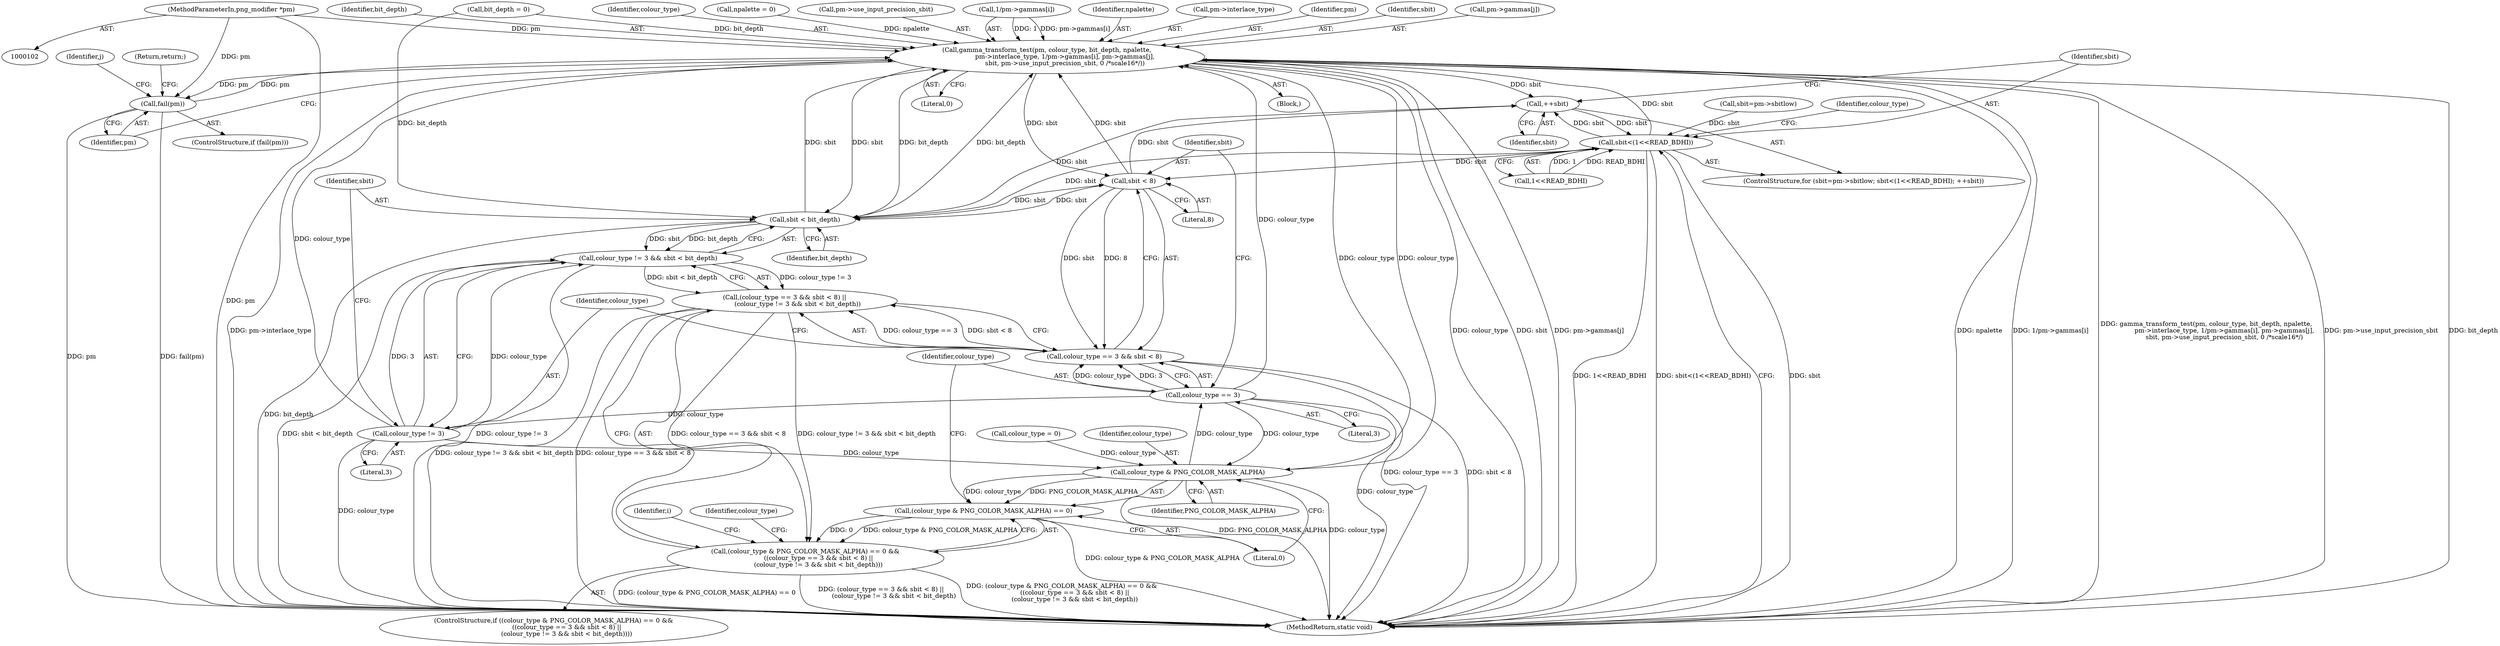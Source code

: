 digraph "0_Android_9d4853418ab2f754c2b63e091c29c5529b8b86ca_114@pointer" {
"1000103" [label="(MethodParameterIn,png_modifier *pm)"];
"1000199" [label="(Call,gamma_transform_test(pm, colour_type, bit_depth, npalette,\n                  pm->interlace_type, 1/pm->gammas[i], pm->gammas[j],\n                  sbit, pm->use_input_precision_sbit, 0 /*scale16*/))"];
"1000117" [label="(Call,++sbit)"];
"1000112" [label="(Call,sbit<(1<<READ_BDHI))"];
"1000158" [label="(Call,sbit < 8)"];
"1000154" [label="(Call,colour_type == 3 && sbit < 8)"];
"1000153" [label="(Call,(colour_type == 3 && sbit < 8) ||\n             (colour_type != 3 && sbit < bit_depth))"];
"1000147" [label="(Call,(colour_type & PNG_COLOR_MASK_ALPHA) == 0 &&\n             ((colour_type == 3 && sbit < 8) ||\n             (colour_type != 3 && sbit < bit_depth)))"];
"1000165" [label="(Call,sbit < bit_depth)"];
"1000161" [label="(Call,colour_type != 3 && sbit < bit_depth)"];
"1000149" [label="(Call,colour_type & PNG_COLOR_MASK_ALPHA)"];
"1000148" [label="(Call,(colour_type & PNG_COLOR_MASK_ALPHA) == 0)"];
"1000155" [label="(Call,colour_type == 3)"];
"1000162" [label="(Call,colour_type != 3)"];
"1000225" [label="(Call,fail(pm))"];
"1000158" [label="(Call,sbit < 8)"];
"1000198" [label="(Block,)"];
"1000172" [label="(Identifier,i)"];
"1000163" [label="(Identifier,colour_type)"];
"1000199" [label="(Call,gamma_transform_test(pm, colour_type, bit_depth, npalette,\n                  pm->interlace_type, 1/pm->gammas[i], pm->gammas[j],\n                  sbit, pm->use_input_precision_sbit, 0 /*scale16*/))"];
"1000113" [label="(Identifier,sbit)"];
"1000227" [label="(Return,return;)"];
"1000106" [label="(ControlStructure,for (sbit=pm->sbitlow; sbit<(1<<READ_BDHI); ++sbit))"];
"1000160" [label="(Literal,8)"];
"1000200" [label="(Identifier,pm)"];
"1000146" [label="(ControlStructure,if ((colour_type & PNG_COLOR_MASK_ALPHA) == 0 &&\n             ((colour_type == 3 && sbit < 8) ||\n             (colour_type != 3 && sbit < bit_depth))))"];
"1000193" [label="(Identifier,j)"];
"1000122" [label="(Identifier,colour_type)"];
"1000150" [label="(Identifier,colour_type)"];
"1000147" [label="(Call,(colour_type & PNG_COLOR_MASK_ALPHA) == 0 &&\n             ((colour_type == 3 && sbit < 8) ||\n             (colour_type != 3 && sbit < bit_depth)))"];
"1000219" [label="(Identifier,sbit)"];
"1000156" [label="(Identifier,colour_type)"];
"1000118" [label="(Identifier,sbit)"];
"1000226" [label="(Identifier,pm)"];
"1000149" [label="(Call,colour_type & PNG_COLOR_MASK_ALPHA)"];
"1000214" [label="(Call,pm->gammas[j])"];
"1000155" [label="(Call,colour_type == 3)"];
"1000162" [label="(Call,colour_type != 3)"];
"1000165" [label="(Call,sbit < bit_depth)"];
"1000112" [label="(Call,sbit<(1<<READ_BDHI))"];
"1000151" [label="(Identifier,PNG_COLOR_MASK_ALPHA)"];
"1000135" [label="(Identifier,colour_type)"];
"1000202" [label="(Identifier,bit_depth)"];
"1000201" [label="(Identifier,colour_type)"];
"1000223" [label="(Literal,0)"];
"1000125" [label="(Call,bit_depth = 0)"];
"1000107" [label="(Call,sbit=pm->sbitlow)"];
"1000121" [label="(Call,colour_type = 0)"];
"1000152" [label="(Literal,0)"];
"1000153" [label="(Call,(colour_type == 3 && sbit < 8) ||\n             (colour_type != 3 && sbit < bit_depth))"];
"1000114" [label="(Call,1<<READ_BDHI)"];
"1000159" [label="(Identifier,sbit)"];
"1000103" [label="(MethodParameterIn,png_modifier *pm)"];
"1000161" [label="(Call,colour_type != 3 && sbit < bit_depth)"];
"1000224" [label="(ControlStructure,if (fail(pm)))"];
"1000166" [label="(Identifier,sbit)"];
"1000117" [label="(Call,++sbit)"];
"1000148" [label="(Call,(colour_type & PNG_COLOR_MASK_ALPHA) == 0)"];
"1000157" [label="(Literal,3)"];
"1000129" [label="(Call,npalette = 0)"];
"1000164" [label="(Literal,3)"];
"1000220" [label="(Call,pm->use_input_precision_sbit)"];
"1000207" [label="(Call,1/pm->gammas[i])"];
"1000203" [label="(Identifier,npalette)"];
"1000204" [label="(Call,pm->interlace_type)"];
"1000154" [label="(Call,colour_type == 3 && sbit < 8)"];
"1000225" [label="(Call,fail(pm))"];
"1000167" [label="(Identifier,bit_depth)"];
"1000228" [label="(MethodReturn,static void)"];
"1000103" -> "1000102"  [label="AST: "];
"1000103" -> "1000228"  [label="DDG: pm"];
"1000103" -> "1000199"  [label="DDG: pm"];
"1000103" -> "1000225"  [label="DDG: pm"];
"1000199" -> "1000198"  [label="AST: "];
"1000199" -> "1000223"  [label="CFG: "];
"1000200" -> "1000199"  [label="AST: "];
"1000201" -> "1000199"  [label="AST: "];
"1000202" -> "1000199"  [label="AST: "];
"1000203" -> "1000199"  [label="AST: "];
"1000204" -> "1000199"  [label="AST: "];
"1000207" -> "1000199"  [label="AST: "];
"1000214" -> "1000199"  [label="AST: "];
"1000219" -> "1000199"  [label="AST: "];
"1000220" -> "1000199"  [label="AST: "];
"1000223" -> "1000199"  [label="AST: "];
"1000226" -> "1000199"  [label="CFG: "];
"1000199" -> "1000228"  [label="DDG: colour_type"];
"1000199" -> "1000228"  [label="DDG: sbit"];
"1000199" -> "1000228"  [label="DDG: pm->gammas[j]"];
"1000199" -> "1000228"  [label="DDG: npalette"];
"1000199" -> "1000228"  [label="DDG: 1/pm->gammas[i]"];
"1000199" -> "1000228"  [label="DDG: gamma_transform_test(pm, colour_type, bit_depth, npalette,\n                  pm->interlace_type, 1/pm->gammas[i], pm->gammas[j],\n                  sbit, pm->use_input_precision_sbit, 0 /*scale16*/)"];
"1000199" -> "1000228"  [label="DDG: pm->use_input_precision_sbit"];
"1000199" -> "1000228"  [label="DDG: bit_depth"];
"1000199" -> "1000228"  [label="DDG: pm->interlace_type"];
"1000199" -> "1000117"  [label="DDG: sbit"];
"1000199" -> "1000149"  [label="DDG: colour_type"];
"1000199" -> "1000158"  [label="DDG: sbit"];
"1000199" -> "1000165"  [label="DDG: sbit"];
"1000199" -> "1000165"  [label="DDG: bit_depth"];
"1000225" -> "1000199"  [label="DDG: pm"];
"1000149" -> "1000199"  [label="DDG: colour_type"];
"1000155" -> "1000199"  [label="DDG: colour_type"];
"1000162" -> "1000199"  [label="DDG: colour_type"];
"1000125" -> "1000199"  [label="DDG: bit_depth"];
"1000165" -> "1000199"  [label="DDG: bit_depth"];
"1000165" -> "1000199"  [label="DDG: sbit"];
"1000129" -> "1000199"  [label="DDG: npalette"];
"1000207" -> "1000199"  [label="DDG: 1"];
"1000207" -> "1000199"  [label="DDG: pm->gammas[i]"];
"1000158" -> "1000199"  [label="DDG: sbit"];
"1000112" -> "1000199"  [label="DDG: sbit"];
"1000199" -> "1000225"  [label="DDG: pm"];
"1000117" -> "1000106"  [label="AST: "];
"1000117" -> "1000118"  [label="CFG: "];
"1000118" -> "1000117"  [label="AST: "];
"1000113" -> "1000117"  [label="CFG: "];
"1000117" -> "1000112"  [label="DDG: sbit"];
"1000158" -> "1000117"  [label="DDG: sbit"];
"1000165" -> "1000117"  [label="DDG: sbit"];
"1000112" -> "1000117"  [label="DDG: sbit"];
"1000112" -> "1000106"  [label="AST: "];
"1000112" -> "1000114"  [label="CFG: "];
"1000113" -> "1000112"  [label="AST: "];
"1000114" -> "1000112"  [label="AST: "];
"1000122" -> "1000112"  [label="CFG: "];
"1000228" -> "1000112"  [label="CFG: "];
"1000112" -> "1000228"  [label="DDG: sbit"];
"1000112" -> "1000228"  [label="DDG: 1<<READ_BDHI"];
"1000112" -> "1000228"  [label="DDG: sbit<(1<<READ_BDHI)"];
"1000107" -> "1000112"  [label="DDG: sbit"];
"1000114" -> "1000112"  [label="DDG: 1"];
"1000114" -> "1000112"  [label="DDG: READ_BDHI"];
"1000112" -> "1000158"  [label="DDG: sbit"];
"1000112" -> "1000165"  [label="DDG: sbit"];
"1000158" -> "1000154"  [label="AST: "];
"1000158" -> "1000160"  [label="CFG: "];
"1000159" -> "1000158"  [label="AST: "];
"1000160" -> "1000158"  [label="AST: "];
"1000154" -> "1000158"  [label="CFG: "];
"1000158" -> "1000154"  [label="DDG: sbit"];
"1000158" -> "1000154"  [label="DDG: 8"];
"1000165" -> "1000158"  [label="DDG: sbit"];
"1000158" -> "1000165"  [label="DDG: sbit"];
"1000154" -> "1000153"  [label="AST: "];
"1000154" -> "1000155"  [label="CFG: "];
"1000155" -> "1000154"  [label="AST: "];
"1000163" -> "1000154"  [label="CFG: "];
"1000153" -> "1000154"  [label="CFG: "];
"1000154" -> "1000228"  [label="DDG: colour_type == 3"];
"1000154" -> "1000228"  [label="DDG: sbit < 8"];
"1000154" -> "1000153"  [label="DDG: colour_type == 3"];
"1000154" -> "1000153"  [label="DDG: sbit < 8"];
"1000155" -> "1000154"  [label="DDG: colour_type"];
"1000155" -> "1000154"  [label="DDG: 3"];
"1000153" -> "1000147"  [label="AST: "];
"1000153" -> "1000161"  [label="CFG: "];
"1000161" -> "1000153"  [label="AST: "];
"1000147" -> "1000153"  [label="CFG: "];
"1000153" -> "1000228"  [label="DDG: colour_type == 3 && sbit < 8"];
"1000153" -> "1000228"  [label="DDG: colour_type != 3 && sbit < bit_depth"];
"1000153" -> "1000147"  [label="DDG: colour_type == 3 && sbit < 8"];
"1000153" -> "1000147"  [label="DDG: colour_type != 3 && sbit < bit_depth"];
"1000161" -> "1000153"  [label="DDG: colour_type != 3"];
"1000161" -> "1000153"  [label="DDG: sbit < bit_depth"];
"1000147" -> "1000146"  [label="AST: "];
"1000147" -> "1000148"  [label="CFG: "];
"1000148" -> "1000147"  [label="AST: "];
"1000135" -> "1000147"  [label="CFG: "];
"1000172" -> "1000147"  [label="CFG: "];
"1000147" -> "1000228"  [label="DDG: (colour_type & PNG_COLOR_MASK_ALPHA) == 0"];
"1000147" -> "1000228"  [label="DDG: (colour_type == 3 && sbit < 8) ||\n             (colour_type != 3 && sbit < bit_depth)"];
"1000147" -> "1000228"  [label="DDG: (colour_type & PNG_COLOR_MASK_ALPHA) == 0 &&\n             ((colour_type == 3 && sbit < 8) ||\n             (colour_type != 3 && sbit < bit_depth))"];
"1000148" -> "1000147"  [label="DDG: colour_type & PNG_COLOR_MASK_ALPHA"];
"1000148" -> "1000147"  [label="DDG: 0"];
"1000165" -> "1000161"  [label="AST: "];
"1000165" -> "1000167"  [label="CFG: "];
"1000166" -> "1000165"  [label="AST: "];
"1000167" -> "1000165"  [label="AST: "];
"1000161" -> "1000165"  [label="CFG: "];
"1000165" -> "1000228"  [label="DDG: bit_depth"];
"1000165" -> "1000161"  [label="DDG: sbit"];
"1000165" -> "1000161"  [label="DDG: bit_depth"];
"1000125" -> "1000165"  [label="DDG: bit_depth"];
"1000161" -> "1000162"  [label="CFG: "];
"1000162" -> "1000161"  [label="AST: "];
"1000161" -> "1000228"  [label="DDG: colour_type != 3"];
"1000161" -> "1000228"  [label="DDG: sbit < bit_depth"];
"1000162" -> "1000161"  [label="DDG: colour_type"];
"1000162" -> "1000161"  [label="DDG: 3"];
"1000149" -> "1000148"  [label="AST: "];
"1000149" -> "1000151"  [label="CFG: "];
"1000150" -> "1000149"  [label="AST: "];
"1000151" -> "1000149"  [label="AST: "];
"1000152" -> "1000149"  [label="CFG: "];
"1000149" -> "1000228"  [label="DDG: colour_type"];
"1000149" -> "1000228"  [label="DDG: PNG_COLOR_MASK_ALPHA"];
"1000149" -> "1000148"  [label="DDG: colour_type"];
"1000149" -> "1000148"  [label="DDG: PNG_COLOR_MASK_ALPHA"];
"1000121" -> "1000149"  [label="DDG: colour_type"];
"1000155" -> "1000149"  [label="DDG: colour_type"];
"1000162" -> "1000149"  [label="DDG: colour_type"];
"1000149" -> "1000155"  [label="DDG: colour_type"];
"1000148" -> "1000152"  [label="CFG: "];
"1000152" -> "1000148"  [label="AST: "];
"1000156" -> "1000148"  [label="CFG: "];
"1000148" -> "1000228"  [label="DDG: colour_type & PNG_COLOR_MASK_ALPHA"];
"1000155" -> "1000157"  [label="CFG: "];
"1000156" -> "1000155"  [label="AST: "];
"1000157" -> "1000155"  [label="AST: "];
"1000159" -> "1000155"  [label="CFG: "];
"1000155" -> "1000228"  [label="DDG: colour_type"];
"1000155" -> "1000162"  [label="DDG: colour_type"];
"1000162" -> "1000164"  [label="CFG: "];
"1000163" -> "1000162"  [label="AST: "];
"1000164" -> "1000162"  [label="AST: "];
"1000166" -> "1000162"  [label="CFG: "];
"1000162" -> "1000228"  [label="DDG: colour_type"];
"1000225" -> "1000224"  [label="AST: "];
"1000225" -> "1000226"  [label="CFG: "];
"1000226" -> "1000225"  [label="AST: "];
"1000227" -> "1000225"  [label="CFG: "];
"1000193" -> "1000225"  [label="CFG: "];
"1000225" -> "1000228"  [label="DDG: fail(pm)"];
"1000225" -> "1000228"  [label="DDG: pm"];
}
